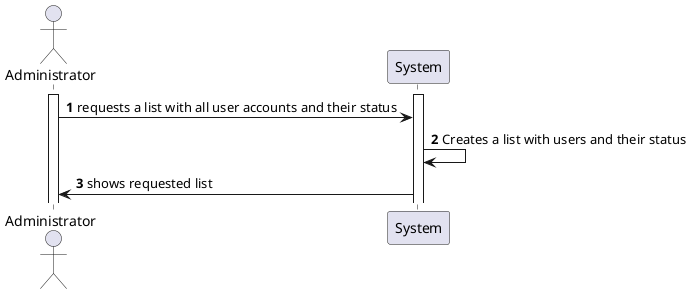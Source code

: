 @startuml
autonumber

actor Administrator
participant System
activate Administrator
activate System
Administrator -> System : requests a list with all user accounts and their status
System -> System : Creates a list with users and their status
System -> Administrator : shows requested list

@enduml